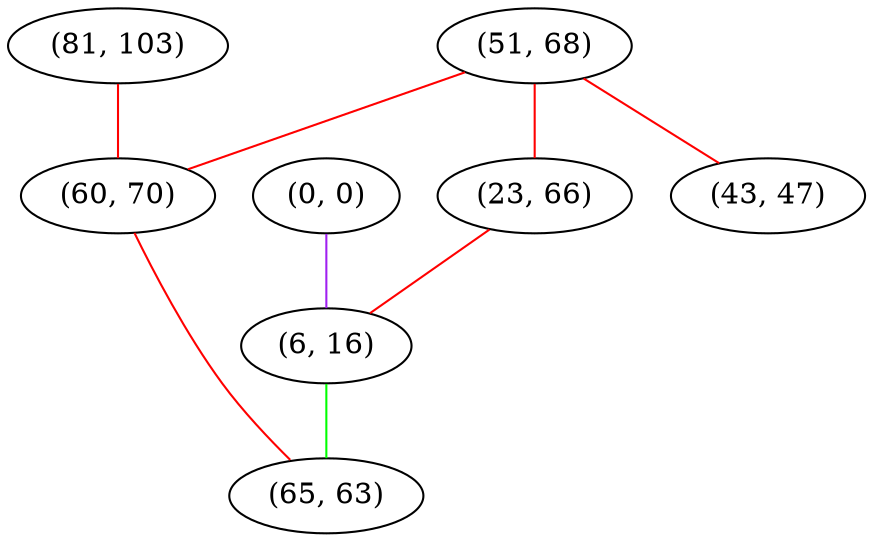 graph "" {
"(0, 0)";
"(81, 103)";
"(51, 68)";
"(23, 66)";
"(6, 16)";
"(43, 47)";
"(60, 70)";
"(65, 63)";
"(0, 0)" -- "(6, 16)"  [color=purple, key=0, weight=4];
"(81, 103)" -- "(60, 70)"  [color=red, key=0, weight=1];
"(51, 68)" -- "(43, 47)"  [color=red, key=0, weight=1];
"(51, 68)" -- "(60, 70)"  [color=red, key=0, weight=1];
"(51, 68)" -- "(23, 66)"  [color=red, key=0, weight=1];
"(23, 66)" -- "(6, 16)"  [color=red, key=0, weight=1];
"(6, 16)" -- "(65, 63)"  [color=green, key=0, weight=2];
"(60, 70)" -- "(65, 63)"  [color=red, key=0, weight=1];
}
